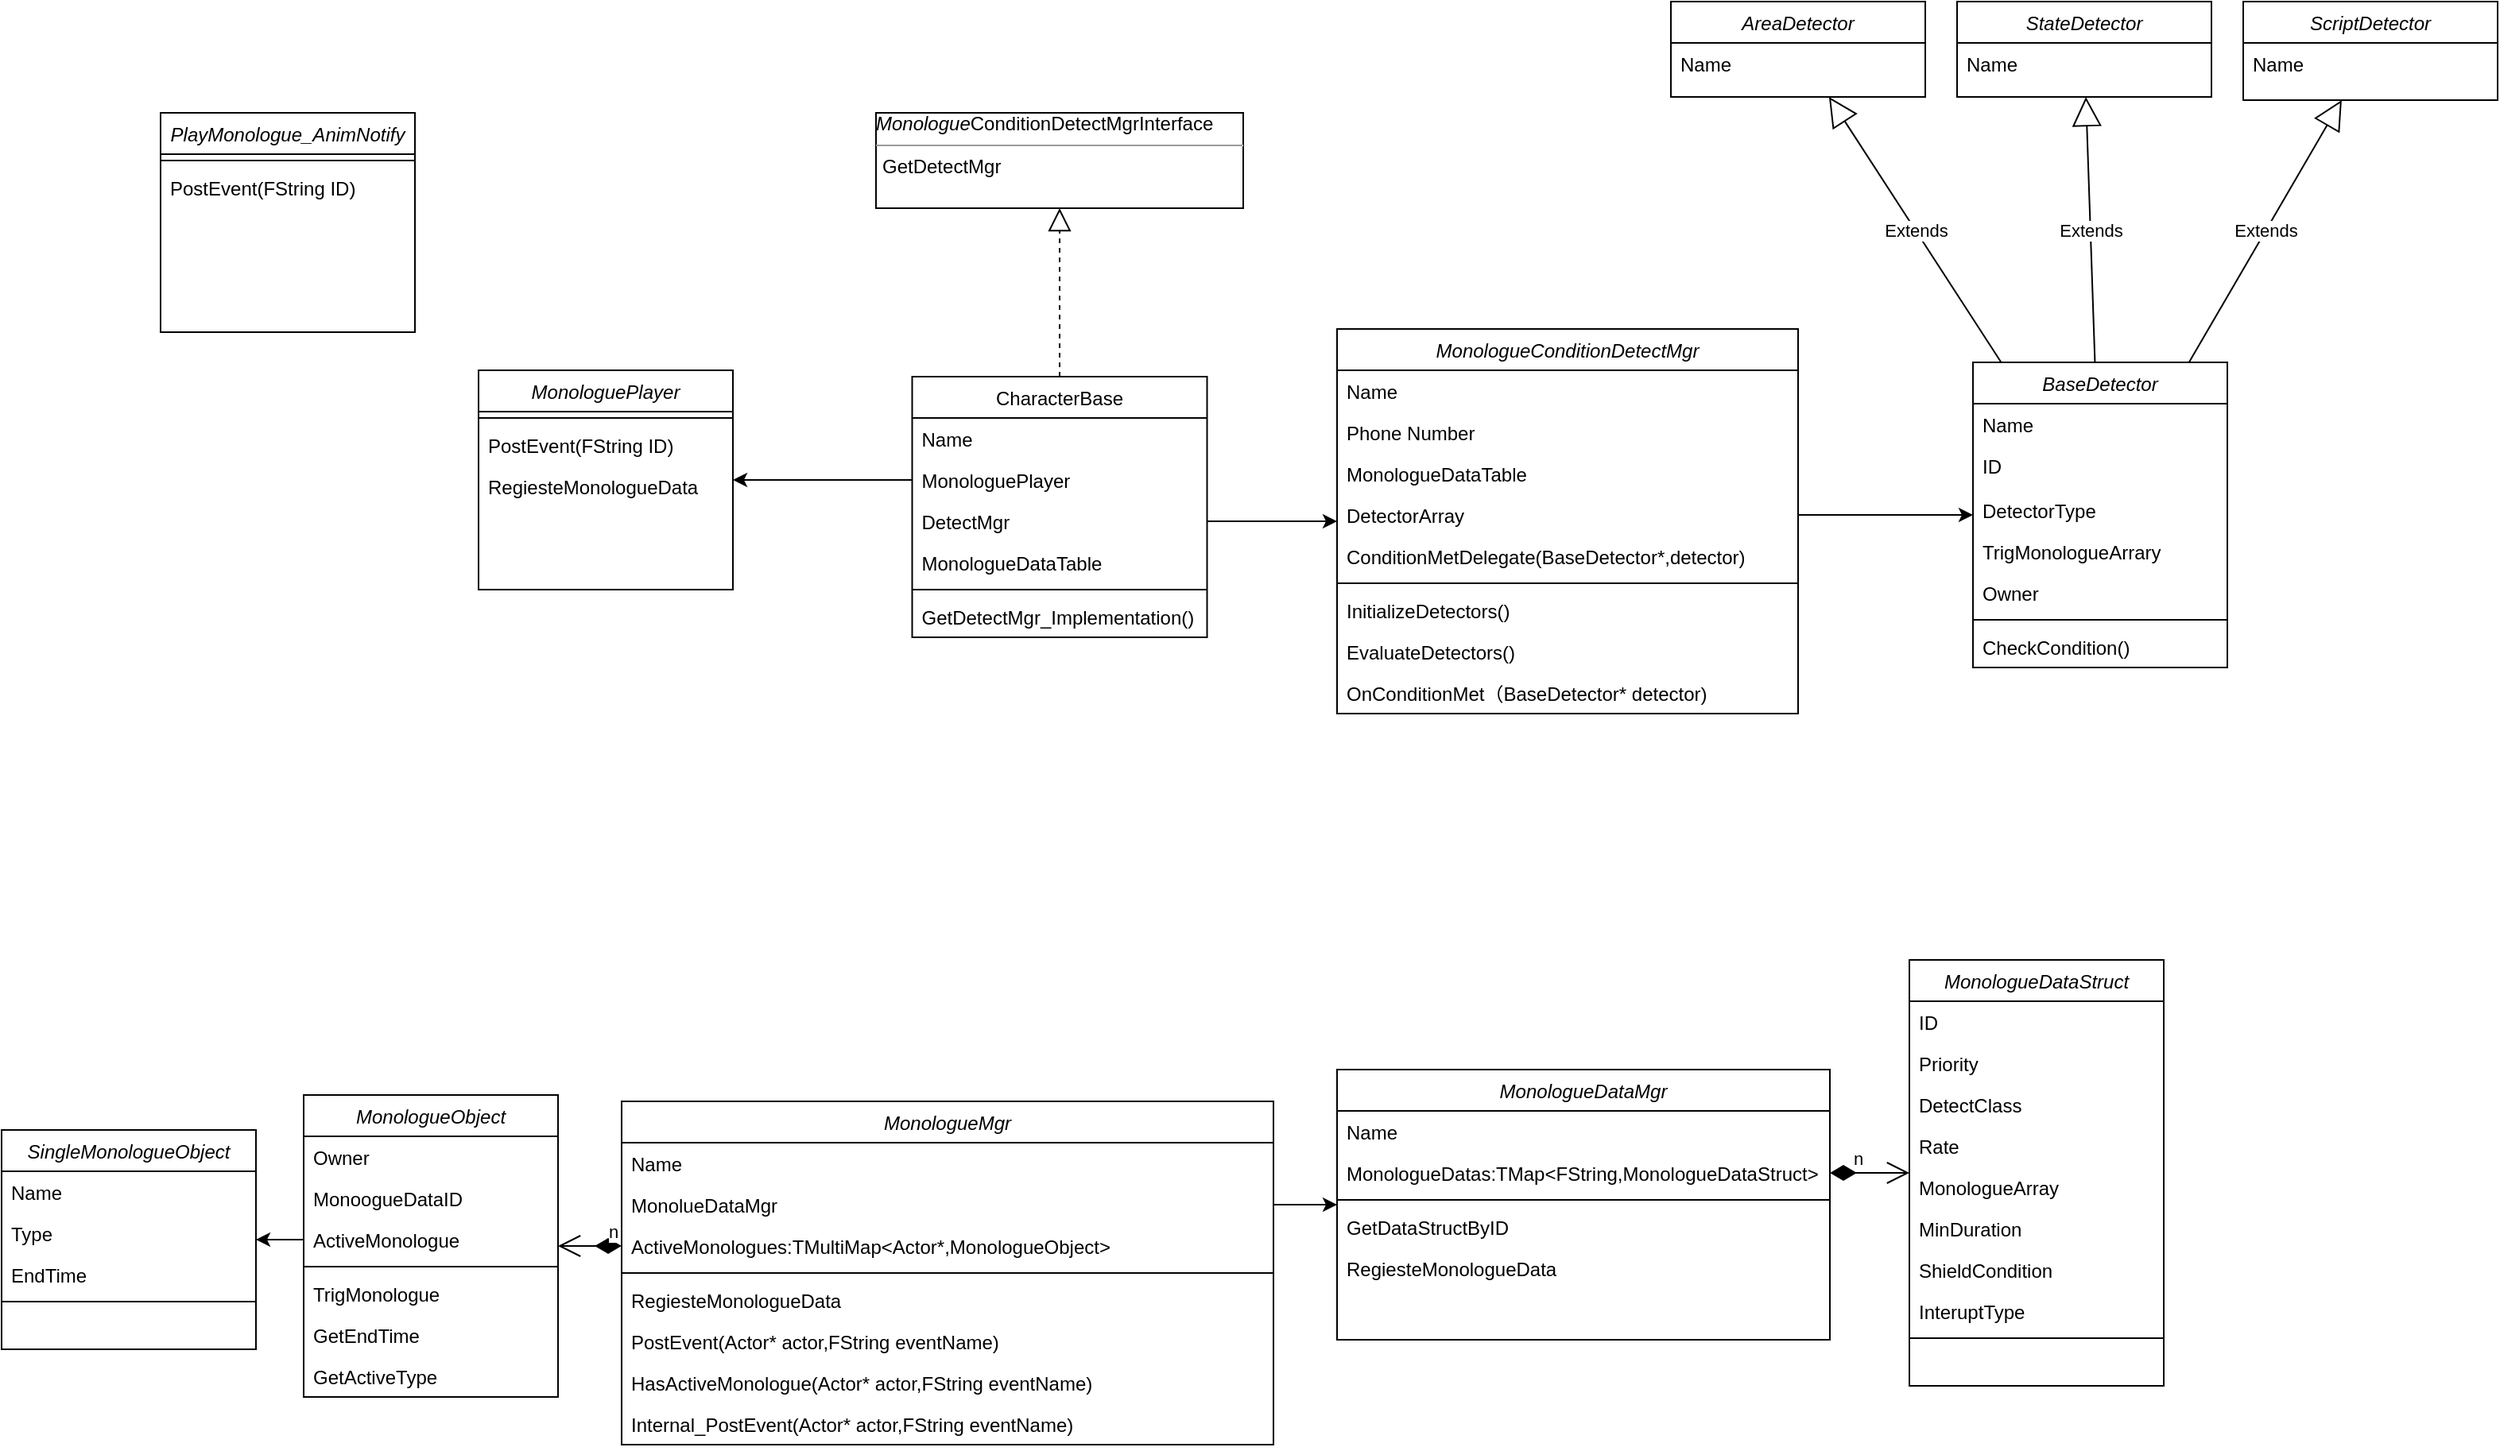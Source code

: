 <mxfile version="14.8.5" type="github">
  <diagram id="C5RBs43oDa-KdzZeNtuy" name="Page-1">
    <mxGraphModel dx="2062" dy="1122" grid="1" gridSize="10" guides="1" tooltips="1" connect="1" arrows="1" fold="1" page="1" pageScale="1" pageWidth="2339" pageHeight="3300" math="0" shadow="0">
      <root>
        <mxCell id="WIyWlLk6GJQsqaUBKTNV-0" />
        <mxCell id="WIyWlLk6GJQsqaUBKTNV-1" parent="WIyWlLk6GJQsqaUBKTNV-0" />
        <mxCell id="bIeI5xdJGliXpmMRXG91-0" value="BaseDetector" style="swimlane;fontStyle=2;align=center;verticalAlign=top;childLayout=stackLayout;horizontal=1;startSize=26;horizontalStack=0;resizeParent=1;resizeLast=0;collapsible=1;marginBottom=0;rounded=0;shadow=0;strokeWidth=1;" parent="WIyWlLk6GJQsqaUBKTNV-1" vertex="1">
          <mxGeometry x="1250" y="545" width="160" height="192" as="geometry">
            <mxRectangle x="230" y="140" width="160" height="26" as="alternateBounds" />
          </mxGeometry>
        </mxCell>
        <mxCell id="bIeI5xdJGliXpmMRXG91-1" value="Name" style="text;align=left;verticalAlign=top;spacingLeft=4;spacingRight=4;overflow=hidden;rotatable=0;points=[[0,0.5],[1,0.5]];portConstraint=eastwest;" parent="bIeI5xdJGliXpmMRXG91-0" vertex="1">
          <mxGeometry y="26" width="160" height="26" as="geometry" />
        </mxCell>
        <mxCell id="bIeI5xdJGliXpmMRXG91-2" value="ID" style="text;align=left;verticalAlign=top;spacingLeft=4;spacingRight=4;overflow=hidden;rotatable=0;points=[[0,0.5],[1,0.5]];portConstraint=eastwest;rounded=0;shadow=0;html=0;" parent="bIeI5xdJGliXpmMRXG91-0" vertex="1">
          <mxGeometry y="52" width="160" height="28" as="geometry" />
        </mxCell>
        <mxCell id="bIeI5xdJGliXpmMRXG91-3" value="DetectorType" style="text;align=left;verticalAlign=top;spacingLeft=4;spacingRight=4;overflow=hidden;rotatable=0;points=[[0,0.5],[1,0.5]];portConstraint=eastwest;rounded=0;shadow=0;html=0;" parent="bIeI5xdJGliXpmMRXG91-0" vertex="1">
          <mxGeometry y="80" width="160" height="26" as="geometry" />
        </mxCell>
        <mxCell id="qYk1q7BttTprT0gYipQH-22" value="TrigMonologueArrary" style="text;align=left;verticalAlign=top;spacingLeft=4;spacingRight=4;overflow=hidden;rotatable=0;points=[[0,0.5],[1,0.5]];portConstraint=eastwest;rounded=0;shadow=0;html=0;" vertex="1" parent="bIeI5xdJGliXpmMRXG91-0">
          <mxGeometry y="106" width="160" height="26" as="geometry" />
        </mxCell>
        <mxCell id="qYk1q7BttTprT0gYipQH-25" value="Owner" style="text;align=left;verticalAlign=top;spacingLeft=4;spacingRight=4;overflow=hidden;rotatable=0;points=[[0,0.5],[1,0.5]];portConstraint=eastwest;rounded=0;shadow=0;html=0;" vertex="1" parent="bIeI5xdJGliXpmMRXG91-0">
          <mxGeometry y="132" width="160" height="26" as="geometry" />
        </mxCell>
        <mxCell id="bIeI5xdJGliXpmMRXG91-4" value="" style="line;html=1;strokeWidth=1;align=left;verticalAlign=middle;spacingTop=-1;spacingLeft=3;spacingRight=3;rotatable=0;labelPosition=right;points=[];portConstraint=eastwest;" parent="bIeI5xdJGliXpmMRXG91-0" vertex="1">
          <mxGeometry y="158" width="160" height="8" as="geometry" />
        </mxCell>
        <mxCell id="bIeI5xdJGliXpmMRXG91-5" value="CheckCondition()" style="text;align=left;verticalAlign=top;spacingLeft=4;spacingRight=4;overflow=hidden;rotatable=0;points=[[0,0.5],[1,0.5]];portConstraint=eastwest;" parent="bIeI5xdJGliXpmMRXG91-0" vertex="1">
          <mxGeometry y="166" width="160" height="26" as="geometry" />
        </mxCell>
        <mxCell id="bIeI5xdJGliXpmMRXG91-8" value="&lt;span style=&quot;font-style: italic ; text-align: center&quot;&gt;Monologue&lt;/span&gt;&lt;span style=&quot;text-align: center&quot;&gt;ConditionDetectMgrInterface&lt;/span&gt;&lt;span style=&quot;font-style: italic ; text-align: center&quot;&gt;&lt;br&gt;&lt;/span&gt;&lt;hr size=&quot;1&quot;&gt;&lt;p style=&quot;margin: 0px ; margin-left: 4px&quot;&gt;&lt;/p&gt;&lt;p style=&quot;margin: 0px ; margin-left: 4px&quot;&gt;GetDetectMgr&lt;/p&gt;" style="verticalAlign=top;align=left;overflow=fill;fontSize=12;fontFamily=Helvetica;html=1;" parent="WIyWlLk6GJQsqaUBKTNV-1" vertex="1">
          <mxGeometry x="560" y="388" width="231" height="60" as="geometry" />
        </mxCell>
        <mxCell id="bIeI5xdJGliXpmMRXG91-10" value="MonologueDataMgr" style="swimlane;fontStyle=2;align=center;verticalAlign=top;childLayout=stackLayout;horizontal=1;startSize=26;horizontalStack=0;resizeParent=1;resizeLast=0;collapsible=1;marginBottom=0;rounded=0;shadow=0;strokeWidth=1;" parent="WIyWlLk6GJQsqaUBKTNV-1" vertex="1">
          <mxGeometry x="850" y="990" width="310" height="170" as="geometry">
            <mxRectangle x="230" y="140" width="160" height="26" as="alternateBounds" />
          </mxGeometry>
        </mxCell>
        <mxCell id="bIeI5xdJGliXpmMRXG91-11" value="Name" style="text;align=left;verticalAlign=top;spacingLeft=4;spacingRight=4;overflow=hidden;rotatable=0;points=[[0,0.5],[1,0.5]];portConstraint=eastwest;" parent="bIeI5xdJGliXpmMRXG91-10" vertex="1">
          <mxGeometry y="26" width="310" height="26" as="geometry" />
        </mxCell>
        <mxCell id="qYk1q7BttTprT0gYipQH-39" value="MonologueDatas:TMap&lt;FString,MonologueDataStruct&gt;" style="text;align=left;verticalAlign=top;spacingLeft=4;spacingRight=4;overflow=hidden;rotatable=0;points=[[0,0.5],[1,0.5]];portConstraint=eastwest;" vertex="1" parent="bIeI5xdJGliXpmMRXG91-10">
          <mxGeometry y="52" width="310" height="26" as="geometry" />
        </mxCell>
        <mxCell id="bIeI5xdJGliXpmMRXG91-14" value="" style="line;html=1;strokeWidth=1;align=left;verticalAlign=middle;spacingTop=-1;spacingLeft=3;spacingRight=3;rotatable=0;labelPosition=right;points=[];portConstraint=eastwest;" parent="bIeI5xdJGliXpmMRXG91-10" vertex="1">
          <mxGeometry y="78" width="310" height="8" as="geometry" />
        </mxCell>
        <mxCell id="bIeI5xdJGliXpmMRXG91-15" value="GetDataStructByID" style="text;align=left;verticalAlign=top;spacingLeft=4;spacingRight=4;overflow=hidden;rotatable=0;points=[[0,0.5],[1,0.5]];portConstraint=eastwest;" parent="bIeI5xdJGliXpmMRXG91-10" vertex="1">
          <mxGeometry y="86" width="310" height="26" as="geometry" />
        </mxCell>
        <mxCell id="qYk1q7BttTprT0gYipQH-67" value="RegiesteMonologueData" style="text;align=left;verticalAlign=top;spacingLeft=4;spacingRight=4;overflow=hidden;rotatable=0;points=[[0,0.5],[1,0.5]];portConstraint=eastwest;" vertex="1" parent="bIeI5xdJGliXpmMRXG91-10">
          <mxGeometry y="112" width="310" height="26" as="geometry" />
        </mxCell>
        <mxCell id="bIeI5xdJGliXpmMRXG91-16" value="MonologueMgr" style="swimlane;fontStyle=2;align=center;verticalAlign=top;childLayout=stackLayout;horizontal=1;startSize=26;horizontalStack=0;resizeParent=1;resizeLast=0;collapsible=1;marginBottom=0;rounded=0;shadow=0;strokeWidth=1;" parent="WIyWlLk6GJQsqaUBKTNV-1" vertex="1">
          <mxGeometry x="400" y="1010" width="410" height="216" as="geometry">
            <mxRectangle x="230" y="140" width="160" height="26" as="alternateBounds" />
          </mxGeometry>
        </mxCell>
        <mxCell id="bIeI5xdJGliXpmMRXG91-17" value="Name" style="text;align=left;verticalAlign=top;spacingLeft=4;spacingRight=4;overflow=hidden;rotatable=0;points=[[0,0.5],[1,0.5]];portConstraint=eastwest;" parent="bIeI5xdJGliXpmMRXG91-16" vertex="1">
          <mxGeometry y="26" width="410" height="26" as="geometry" />
        </mxCell>
        <mxCell id="qYk1q7BttTprT0gYipQH-38" value="MonolueDataMgr" style="text;align=left;verticalAlign=top;spacingLeft=4;spacingRight=4;overflow=hidden;rotatable=0;points=[[0,0.5],[1,0.5]];portConstraint=eastwest;" vertex="1" parent="bIeI5xdJGliXpmMRXG91-16">
          <mxGeometry y="52" width="410" height="26" as="geometry" />
        </mxCell>
        <mxCell id="qYk1q7BttTprT0gYipQH-62" value="ActiveMonologues:TMultiMap&lt;Actor*,MonologueObject&gt;" style="text;align=left;verticalAlign=top;spacingLeft=4;spacingRight=4;overflow=hidden;rotatable=0;points=[[0,0.5],[1,0.5]];portConstraint=eastwest;" vertex="1" parent="bIeI5xdJGliXpmMRXG91-16">
          <mxGeometry y="78" width="410" height="26" as="geometry" />
        </mxCell>
        <mxCell id="bIeI5xdJGliXpmMRXG91-20" value="" style="line;html=1;strokeWidth=1;align=left;verticalAlign=middle;spacingTop=-1;spacingLeft=3;spacingRight=3;rotatable=0;labelPosition=right;points=[];portConstraint=eastwest;" parent="bIeI5xdJGliXpmMRXG91-16" vertex="1">
          <mxGeometry y="104" width="410" height="8" as="geometry" />
        </mxCell>
        <mxCell id="qYk1q7BttTprT0gYipQH-66" value="RegiesteMonologueData" style="text;align=left;verticalAlign=top;spacingLeft=4;spacingRight=4;overflow=hidden;rotatable=0;points=[[0,0.5],[1,0.5]];portConstraint=eastwest;" vertex="1" parent="bIeI5xdJGliXpmMRXG91-16">
          <mxGeometry y="112" width="410" height="26" as="geometry" />
        </mxCell>
        <mxCell id="bIeI5xdJGliXpmMRXG91-21" value="PostEvent(Actor* actor,FString eventName)" style="text;align=left;verticalAlign=top;spacingLeft=4;spacingRight=4;overflow=hidden;rotatable=0;points=[[0,0.5],[1,0.5]];portConstraint=eastwest;" parent="bIeI5xdJGliXpmMRXG91-16" vertex="1">
          <mxGeometry y="138" width="410" height="26" as="geometry" />
        </mxCell>
        <mxCell id="qYk1q7BttTprT0gYipQH-73" value="HasActiveMonologue(Actor* actor,FString eventName)" style="text;align=left;verticalAlign=top;spacingLeft=4;spacingRight=4;overflow=hidden;rotatable=0;points=[[0,0.5],[1,0.5]];portConstraint=eastwest;" vertex="1" parent="bIeI5xdJGliXpmMRXG91-16">
          <mxGeometry y="164" width="410" height="26" as="geometry" />
        </mxCell>
        <mxCell id="qYk1q7BttTprT0gYipQH-76" value="Internal_PostEvent(Actor* actor,FString eventName)" style="text;align=left;verticalAlign=top;spacingLeft=4;spacingRight=4;overflow=hidden;rotatable=0;points=[[0,0.5],[1,0.5]];portConstraint=eastwest;" vertex="1" parent="bIeI5xdJGliXpmMRXG91-16">
          <mxGeometry y="190" width="410" height="26" as="geometry" />
        </mxCell>
        <mxCell id="bIeI5xdJGliXpmMRXG91-22" value="MonologueObject" style="swimlane;fontStyle=2;align=center;verticalAlign=top;childLayout=stackLayout;horizontal=1;startSize=26;horizontalStack=0;resizeParent=1;resizeLast=0;collapsible=1;marginBottom=0;rounded=0;shadow=0;strokeWidth=1;" parent="WIyWlLk6GJQsqaUBKTNV-1" vertex="1">
          <mxGeometry x="200" y="1006" width="160" height="190" as="geometry">
            <mxRectangle x="230" y="140" width="160" height="26" as="alternateBounds" />
          </mxGeometry>
        </mxCell>
        <mxCell id="qYk1q7BttTprT0gYipQH-74" value="Owner" style="text;align=left;verticalAlign=top;spacingLeft=4;spacingRight=4;overflow=hidden;rotatable=0;points=[[0,0.5],[1,0.5]];portConstraint=eastwest;" vertex="1" parent="bIeI5xdJGliXpmMRXG91-22">
          <mxGeometry y="26" width="160" height="26" as="geometry" />
        </mxCell>
        <mxCell id="qYk1q7BttTprT0gYipQH-75" value="MonoogueDataID" style="text;align=left;verticalAlign=top;spacingLeft=4;spacingRight=4;overflow=hidden;rotatable=0;points=[[0,0.5],[1,0.5]];portConstraint=eastwest;" vertex="1" parent="bIeI5xdJGliXpmMRXG91-22">
          <mxGeometry y="52" width="160" height="26" as="geometry" />
        </mxCell>
        <mxCell id="bIeI5xdJGliXpmMRXG91-23" value="ActiveMonologue" style="text;align=left;verticalAlign=top;spacingLeft=4;spacingRight=4;overflow=hidden;rotatable=0;points=[[0,0.5],[1,0.5]];portConstraint=eastwest;" parent="bIeI5xdJGliXpmMRXG91-22" vertex="1">
          <mxGeometry y="78" width="160" height="26" as="geometry" />
        </mxCell>
        <mxCell id="bIeI5xdJGliXpmMRXG91-26" value="" style="line;html=1;strokeWidth=1;align=left;verticalAlign=middle;spacingTop=-1;spacingLeft=3;spacingRight=3;rotatable=0;labelPosition=right;points=[];portConstraint=eastwest;" parent="bIeI5xdJGliXpmMRXG91-22" vertex="1">
          <mxGeometry y="104" width="160" height="8" as="geometry" />
        </mxCell>
        <mxCell id="bIeI5xdJGliXpmMRXG91-27" value="TrigMonologue" style="text;align=left;verticalAlign=top;spacingLeft=4;spacingRight=4;overflow=hidden;rotatable=0;points=[[0,0.5],[1,0.5]];portConstraint=eastwest;" parent="bIeI5xdJGliXpmMRXG91-22" vertex="1">
          <mxGeometry y="112" width="160" height="26" as="geometry" />
        </mxCell>
        <mxCell id="qYk1q7BttTprT0gYipQH-77" value="GetEndTime" style="text;align=left;verticalAlign=top;spacingLeft=4;spacingRight=4;overflow=hidden;rotatable=0;points=[[0,0.5],[1,0.5]];portConstraint=eastwest;" vertex="1" parent="bIeI5xdJGliXpmMRXG91-22">
          <mxGeometry y="138" width="160" height="26" as="geometry" />
        </mxCell>
        <mxCell id="qYk1q7BttTprT0gYipQH-78" value="GetActiveType" style="text;align=left;verticalAlign=top;spacingLeft=4;spacingRight=4;overflow=hidden;rotatable=0;points=[[0,0.5],[1,0.5]];portConstraint=eastwest;" vertex="1" parent="bIeI5xdJGliXpmMRXG91-22">
          <mxGeometry y="164" width="160" height="26" as="geometry" />
        </mxCell>
        <mxCell id="bIeI5xdJGliXpmMRXG91-28" value="SingleMonologueObject" style="swimlane;fontStyle=2;align=center;verticalAlign=top;childLayout=stackLayout;horizontal=1;startSize=26;horizontalStack=0;resizeParent=1;resizeLast=0;collapsible=1;marginBottom=0;rounded=0;shadow=0;strokeWidth=1;" parent="WIyWlLk6GJQsqaUBKTNV-1" vertex="1">
          <mxGeometry x="10" y="1028" width="160" height="138" as="geometry">
            <mxRectangle x="230" y="140" width="160" height="26" as="alternateBounds" />
          </mxGeometry>
        </mxCell>
        <mxCell id="bIeI5xdJGliXpmMRXG91-29" value="Name" style="text;align=left;verticalAlign=top;spacingLeft=4;spacingRight=4;overflow=hidden;rotatable=0;points=[[0,0.5],[1,0.5]];portConstraint=eastwest;" parent="bIeI5xdJGliXpmMRXG91-28" vertex="1">
          <mxGeometry y="26" width="160" height="26" as="geometry" />
        </mxCell>
        <mxCell id="qYk1q7BttTprT0gYipQH-45" value="Type" style="text;align=left;verticalAlign=top;spacingLeft=4;spacingRight=4;overflow=hidden;rotatable=0;points=[[0,0.5],[1,0.5]];portConstraint=eastwest;" vertex="1" parent="bIeI5xdJGliXpmMRXG91-28">
          <mxGeometry y="52" width="160" height="26" as="geometry" />
        </mxCell>
        <mxCell id="qYk1q7BttTprT0gYipQH-46" value="EndTime" style="text;align=left;verticalAlign=top;spacingLeft=4;spacingRight=4;overflow=hidden;rotatable=0;points=[[0,0.5],[1,0.5]];portConstraint=eastwest;" vertex="1" parent="bIeI5xdJGliXpmMRXG91-28">
          <mxGeometry y="78" width="160" height="26" as="geometry" />
        </mxCell>
        <mxCell id="bIeI5xdJGliXpmMRXG91-32" value="" style="line;html=1;strokeWidth=1;align=left;verticalAlign=middle;spacingTop=-1;spacingLeft=3;spacingRight=3;rotatable=0;labelPosition=right;points=[];portConstraint=eastwest;" parent="bIeI5xdJGliXpmMRXG91-28" vertex="1">
          <mxGeometry y="104" width="160" height="8" as="geometry" />
        </mxCell>
        <mxCell id="bIeI5xdJGliXpmMRXG91-34" value="MonologueDataStruct" style="swimlane;fontStyle=2;align=center;verticalAlign=top;childLayout=stackLayout;horizontal=1;startSize=26;horizontalStack=0;resizeParent=1;resizeLast=0;collapsible=1;marginBottom=0;rounded=0;shadow=0;strokeWidth=1;" parent="WIyWlLk6GJQsqaUBKTNV-1" vertex="1">
          <mxGeometry x="1210" y="921" width="160" height="268" as="geometry">
            <mxRectangle x="230" y="140" width="160" height="26" as="alternateBounds" />
          </mxGeometry>
        </mxCell>
        <mxCell id="bIeI5xdJGliXpmMRXG91-35" value="ID" style="text;align=left;verticalAlign=top;spacingLeft=4;spacingRight=4;overflow=hidden;rotatable=0;points=[[0,0.5],[1,0.5]];portConstraint=eastwest;" parent="bIeI5xdJGliXpmMRXG91-34" vertex="1">
          <mxGeometry y="26" width="160" height="26" as="geometry" />
        </mxCell>
        <mxCell id="bIeI5xdJGliXpmMRXG91-36" value="Priority" style="text;align=left;verticalAlign=top;spacingLeft=4;spacingRight=4;overflow=hidden;rotatable=0;points=[[0,0.5],[1,0.5]];portConstraint=eastwest;rounded=0;shadow=0;html=0;" parent="bIeI5xdJGliXpmMRXG91-34" vertex="1">
          <mxGeometry y="52" width="160" height="26" as="geometry" />
        </mxCell>
        <mxCell id="bIeI5xdJGliXpmMRXG91-37" value="DetectClass" style="text;align=left;verticalAlign=top;spacingLeft=4;spacingRight=4;overflow=hidden;rotatable=0;points=[[0,0.5],[1,0.5]];portConstraint=eastwest;rounded=0;shadow=0;html=0;" parent="bIeI5xdJGliXpmMRXG91-34" vertex="1">
          <mxGeometry y="78" width="160" height="26" as="geometry" />
        </mxCell>
        <mxCell id="bIeI5xdJGliXpmMRXG91-40" value="Rate" style="text;align=left;verticalAlign=top;spacingLeft=4;spacingRight=4;overflow=hidden;rotatable=0;points=[[0,0.5],[1,0.5]];portConstraint=eastwest;rounded=0;shadow=0;html=0;" parent="bIeI5xdJGliXpmMRXG91-34" vertex="1">
          <mxGeometry y="104" width="160" height="26" as="geometry" />
        </mxCell>
        <mxCell id="bIeI5xdJGliXpmMRXG91-41" value="MonologueArray" style="text;align=left;verticalAlign=top;spacingLeft=4;spacingRight=4;overflow=hidden;rotatable=0;points=[[0,0.5],[1,0.5]];portConstraint=eastwest;rounded=0;shadow=0;html=0;" parent="bIeI5xdJGliXpmMRXG91-34" vertex="1">
          <mxGeometry y="130" width="160" height="26" as="geometry" />
        </mxCell>
        <mxCell id="bIeI5xdJGliXpmMRXG91-42" value="MinDuration" style="text;align=left;verticalAlign=top;spacingLeft=4;spacingRight=4;overflow=hidden;rotatable=0;points=[[0,0.5],[1,0.5]];portConstraint=eastwest;rounded=0;shadow=0;html=0;" parent="bIeI5xdJGliXpmMRXG91-34" vertex="1">
          <mxGeometry y="156" width="160" height="26" as="geometry" />
        </mxCell>
        <mxCell id="bIeI5xdJGliXpmMRXG91-43" value="ShieldCondition" style="text;align=left;verticalAlign=top;spacingLeft=4;spacingRight=4;overflow=hidden;rotatable=0;points=[[0,0.5],[1,0.5]];portConstraint=eastwest;rounded=0;shadow=0;html=0;" parent="bIeI5xdJGliXpmMRXG91-34" vertex="1">
          <mxGeometry y="182" width="160" height="26" as="geometry" />
        </mxCell>
        <mxCell id="bIeI5xdJGliXpmMRXG91-44" value="InteruptType" style="text;align=left;verticalAlign=top;spacingLeft=4;spacingRight=4;overflow=hidden;rotatable=0;points=[[0,0.5],[1,0.5]];portConstraint=eastwest;rounded=0;shadow=0;html=0;" parent="bIeI5xdJGliXpmMRXG91-34" vertex="1">
          <mxGeometry y="208" width="160" height="26" as="geometry" />
        </mxCell>
        <mxCell id="bIeI5xdJGliXpmMRXG91-38" value="" style="line;html=1;strokeWidth=1;align=left;verticalAlign=middle;spacingTop=-1;spacingLeft=3;spacingRight=3;rotatable=0;labelPosition=right;points=[];portConstraint=eastwest;" parent="bIeI5xdJGliXpmMRXG91-34" vertex="1">
          <mxGeometry y="234" width="160" height="8" as="geometry" />
        </mxCell>
        <mxCell id="bIeI5xdJGliXpmMRXG91-45" value="MonologueConditionDetectMgr" style="swimlane;fontStyle=2;align=center;verticalAlign=top;childLayout=stackLayout;horizontal=1;startSize=26;horizontalStack=0;resizeParent=1;resizeLast=0;collapsible=1;marginBottom=0;rounded=0;shadow=0;strokeWidth=1;" parent="WIyWlLk6GJQsqaUBKTNV-1" vertex="1">
          <mxGeometry x="850" y="524" width="290" height="242" as="geometry">
            <mxRectangle x="230" y="140" width="160" height="26" as="alternateBounds" />
          </mxGeometry>
        </mxCell>
        <mxCell id="bIeI5xdJGliXpmMRXG91-46" value="Name" style="text;align=left;verticalAlign=top;spacingLeft=4;spacingRight=4;overflow=hidden;rotatable=0;points=[[0,0.5],[1,0.5]];portConstraint=eastwest;" parent="bIeI5xdJGliXpmMRXG91-45" vertex="1">
          <mxGeometry y="26" width="290" height="26" as="geometry" />
        </mxCell>
        <mxCell id="bIeI5xdJGliXpmMRXG91-47" value="Phone Number" style="text;align=left;verticalAlign=top;spacingLeft=4;spacingRight=4;overflow=hidden;rotatable=0;points=[[0,0.5],[1,0.5]];portConstraint=eastwest;rounded=0;shadow=0;html=0;" parent="bIeI5xdJGliXpmMRXG91-45" vertex="1">
          <mxGeometry y="52" width="290" height="26" as="geometry" />
        </mxCell>
        <mxCell id="bIeI5xdJGliXpmMRXG91-48" value="MonologueDataTable" style="text;align=left;verticalAlign=top;spacingLeft=4;spacingRight=4;overflow=hidden;rotatable=0;points=[[0,0.5],[1,0.5]];portConstraint=eastwest;rounded=0;shadow=0;html=0;" parent="bIeI5xdJGliXpmMRXG91-45" vertex="1">
          <mxGeometry y="78" width="290" height="26" as="geometry" />
        </mxCell>
        <mxCell id="qYk1q7BttTprT0gYipQH-23" value="DetectorArray" style="text;align=left;verticalAlign=top;spacingLeft=4;spacingRight=4;overflow=hidden;rotatable=0;points=[[0,0.5],[1,0.5]];portConstraint=eastwest;rounded=0;shadow=0;html=0;" vertex="1" parent="bIeI5xdJGliXpmMRXG91-45">
          <mxGeometry y="104" width="290" height="26" as="geometry" />
        </mxCell>
        <mxCell id="qYk1q7BttTprT0gYipQH-27" value="ConditionMetDelegate(BaseDetector*,detector)" style="text;align=left;verticalAlign=top;spacingLeft=4;spacingRight=4;overflow=hidden;rotatable=0;points=[[0,0.5],[1,0.5]];portConstraint=eastwest;rounded=0;shadow=0;html=0;" vertex="1" parent="bIeI5xdJGliXpmMRXG91-45">
          <mxGeometry y="130" width="290" height="26" as="geometry" />
        </mxCell>
        <mxCell id="bIeI5xdJGliXpmMRXG91-49" value="" style="line;html=1;strokeWidth=1;align=left;verticalAlign=middle;spacingTop=-1;spacingLeft=3;spacingRight=3;rotatable=0;labelPosition=right;points=[];portConstraint=eastwest;" parent="bIeI5xdJGliXpmMRXG91-45" vertex="1">
          <mxGeometry y="156" width="290" height="8" as="geometry" />
        </mxCell>
        <mxCell id="bIeI5xdJGliXpmMRXG91-50" value="InitializeDetectors()" style="text;align=left;verticalAlign=top;spacingLeft=4;spacingRight=4;overflow=hidden;rotatable=0;points=[[0,0.5],[1,0.5]];portConstraint=eastwest;" parent="bIeI5xdJGliXpmMRXG91-45" vertex="1">
          <mxGeometry y="164" width="290" height="26" as="geometry" />
        </mxCell>
        <mxCell id="qYk1q7BttTprT0gYipQH-26" value="EvaluateDetectors()" style="text;align=left;verticalAlign=top;spacingLeft=4;spacingRight=4;overflow=hidden;rotatable=0;points=[[0,0.5],[1,0.5]];portConstraint=eastwest;" vertex="1" parent="bIeI5xdJGliXpmMRXG91-45">
          <mxGeometry y="190" width="290" height="26" as="geometry" />
        </mxCell>
        <mxCell id="qYk1q7BttTprT0gYipQH-0" value="OnConditionMet（BaseDetector* detector)" style="text;align=left;verticalAlign=top;spacingLeft=4;spacingRight=4;overflow=hidden;rotatable=0;points=[[0,0.5],[1,0.5]];portConstraint=eastwest;" vertex="1" parent="bIeI5xdJGliXpmMRXG91-45">
          <mxGeometry y="216" width="290" height="26" as="geometry" />
        </mxCell>
        <mxCell id="qYk1q7BttTprT0gYipQH-1" value="CharacterBase" style="swimlane;fontStyle=0;align=center;verticalAlign=top;childLayout=stackLayout;horizontal=1;startSize=26;horizontalStack=0;resizeParent=1;resizeLast=0;collapsible=1;marginBottom=0;rounded=0;shadow=0;strokeWidth=1;" vertex="1" parent="WIyWlLk6GJQsqaUBKTNV-1">
          <mxGeometry x="582.75" y="554" width="185.5" height="164" as="geometry">
            <mxRectangle x="340" y="380" width="170" height="26" as="alternateBounds" />
          </mxGeometry>
        </mxCell>
        <mxCell id="qYk1q7BttTprT0gYipQH-2" value="Name" style="text;align=left;verticalAlign=top;spacingLeft=4;spacingRight=4;overflow=hidden;rotatable=0;points=[[0,0.5],[1,0.5]];portConstraint=eastwest;" vertex="1" parent="qYk1q7BttTprT0gYipQH-1">
          <mxGeometry y="26" width="185.5" height="26" as="geometry" />
        </mxCell>
        <mxCell id="qYk1q7BttTprT0gYipQH-49" value="MonologuePlayer" style="text;align=left;verticalAlign=top;spacingLeft=4;spacingRight=4;overflow=hidden;rotatable=0;points=[[0,0.5],[1,0.5]];portConstraint=eastwest;" vertex="1" parent="qYk1q7BttTprT0gYipQH-1">
          <mxGeometry y="52" width="185.5" height="26" as="geometry" />
        </mxCell>
        <mxCell id="qYk1q7BttTprT0gYipQH-32" value="DetectMgr" style="text;align=left;verticalAlign=top;spacingLeft=4;spacingRight=4;overflow=hidden;rotatable=0;points=[[0,0.5],[1,0.5]];portConstraint=eastwest;" vertex="1" parent="qYk1q7BttTprT0gYipQH-1">
          <mxGeometry y="78" width="185.5" height="26" as="geometry" />
        </mxCell>
        <mxCell id="qYk1q7BttTprT0gYipQH-55" value="MonologueDataTable" style="text;align=left;verticalAlign=top;spacingLeft=4;spacingRight=4;overflow=hidden;rotatable=0;points=[[0,0.5],[1,0.5]];portConstraint=eastwest;" vertex="1" parent="qYk1q7BttTprT0gYipQH-1">
          <mxGeometry y="104" width="185.5" height="26" as="geometry" />
        </mxCell>
        <mxCell id="qYk1q7BttTprT0gYipQH-3" value="" style="line;html=1;strokeWidth=1;align=left;verticalAlign=middle;spacingTop=-1;spacingLeft=3;spacingRight=3;rotatable=0;labelPosition=right;points=[];portConstraint=eastwest;" vertex="1" parent="qYk1q7BttTprT0gYipQH-1">
          <mxGeometry y="130" width="185.5" height="8" as="geometry" />
        </mxCell>
        <mxCell id="zkfFHV4jXpPFQw0GAbJ--14" value="GetDetectMgr_Implementation()" style="text;align=left;verticalAlign=top;spacingLeft=4;spacingRight=4;overflow=hidden;rotatable=0;points=[[0,0.5],[1,0.5]];portConstraint=eastwest;" parent="qYk1q7BttTprT0gYipQH-1" vertex="1">
          <mxGeometry y="138" width="185.5" height="26" as="geometry" />
        </mxCell>
        <mxCell id="qYk1q7BttTprT0gYipQH-4" value="AreaDetector" style="swimlane;fontStyle=2;align=center;verticalAlign=top;childLayout=stackLayout;horizontal=1;startSize=26;horizontalStack=0;resizeParent=1;resizeLast=0;collapsible=1;marginBottom=0;rounded=0;shadow=0;strokeWidth=1;" vertex="1" parent="WIyWlLk6GJQsqaUBKTNV-1">
          <mxGeometry x="1060" y="318" width="160" height="60" as="geometry">
            <mxRectangle x="230" y="140" width="160" height="26" as="alternateBounds" />
          </mxGeometry>
        </mxCell>
        <mxCell id="qYk1q7BttTprT0gYipQH-5" value="Name" style="text;align=left;verticalAlign=top;spacingLeft=4;spacingRight=4;overflow=hidden;rotatable=0;points=[[0,0.5],[1,0.5]];portConstraint=eastwest;" vertex="1" parent="qYk1q7BttTprT0gYipQH-4">
          <mxGeometry y="26" width="160" height="26" as="geometry" />
        </mxCell>
        <mxCell id="qYk1q7BttTprT0gYipQH-10" value="StateDetector" style="swimlane;fontStyle=2;align=center;verticalAlign=top;childLayout=stackLayout;horizontal=1;startSize=26;horizontalStack=0;resizeParent=1;resizeLast=0;collapsible=1;marginBottom=0;rounded=0;shadow=0;strokeWidth=1;" vertex="1" parent="WIyWlLk6GJQsqaUBKTNV-1">
          <mxGeometry x="1240" y="318" width="160" height="60" as="geometry">
            <mxRectangle x="230" y="140" width="160" height="26" as="alternateBounds" />
          </mxGeometry>
        </mxCell>
        <mxCell id="qYk1q7BttTprT0gYipQH-11" value="Name" style="text;align=left;verticalAlign=top;spacingLeft=4;spacingRight=4;overflow=hidden;rotatable=0;points=[[0,0.5],[1,0.5]];portConstraint=eastwest;" vertex="1" parent="qYk1q7BttTprT0gYipQH-10">
          <mxGeometry y="26" width="160" height="26" as="geometry" />
        </mxCell>
        <mxCell id="qYk1q7BttTprT0gYipQH-16" value="ScriptDetector" style="swimlane;fontStyle=2;align=center;verticalAlign=top;childLayout=stackLayout;horizontal=1;startSize=26;horizontalStack=0;resizeParent=1;resizeLast=0;collapsible=1;marginBottom=0;rounded=0;shadow=0;strokeWidth=1;" vertex="1" parent="WIyWlLk6GJQsqaUBKTNV-1">
          <mxGeometry x="1420" y="318" width="160" height="62" as="geometry">
            <mxRectangle x="230" y="140" width="160" height="26" as="alternateBounds" />
          </mxGeometry>
        </mxCell>
        <mxCell id="qYk1q7BttTprT0gYipQH-17" value="Name" style="text;align=left;verticalAlign=top;spacingLeft=4;spacingRight=4;overflow=hidden;rotatable=0;points=[[0,0.5],[1,0.5]];portConstraint=eastwest;" vertex="1" parent="qYk1q7BttTprT0gYipQH-16">
          <mxGeometry y="26" width="160" height="26" as="geometry" />
        </mxCell>
        <mxCell id="qYk1q7BttTprT0gYipQH-28" value="" style="endArrow=block;dashed=1;endFill=0;endSize=12;html=1;" edge="1" parent="WIyWlLk6GJQsqaUBKTNV-1" source="qYk1q7BttTprT0gYipQH-1" target="bIeI5xdJGliXpmMRXG91-8">
          <mxGeometry width="160" relative="1" as="geometry">
            <mxPoint x="590" y="570" as="sourcePoint" />
            <mxPoint x="750" y="570" as="targetPoint" />
          </mxGeometry>
        </mxCell>
        <mxCell id="qYk1q7BttTprT0gYipQH-33" value="" style="edgeStyle=orthogonalEdgeStyle;rounded=0;orthogonalLoop=1;jettySize=auto;html=1;" edge="1" parent="WIyWlLk6GJQsqaUBKTNV-1" source="qYk1q7BttTprT0gYipQH-32" target="bIeI5xdJGliXpmMRXG91-45">
          <mxGeometry relative="1" as="geometry" />
        </mxCell>
        <mxCell id="qYk1q7BttTprT0gYipQH-34" value="" style="edgeStyle=orthogonalEdgeStyle;rounded=0;orthogonalLoop=1;jettySize=auto;html=1;" edge="1" parent="WIyWlLk6GJQsqaUBKTNV-1" source="qYk1q7BttTprT0gYipQH-23" target="bIeI5xdJGliXpmMRXG91-0">
          <mxGeometry relative="1" as="geometry" />
        </mxCell>
        <mxCell id="qYk1q7BttTprT0gYipQH-35" value="Extends" style="endArrow=block;endSize=16;endFill=0;html=1;" edge="1" parent="WIyWlLk6GJQsqaUBKTNV-1" source="bIeI5xdJGliXpmMRXG91-0" target="qYk1q7BttTprT0gYipQH-10">
          <mxGeometry width="160" relative="1" as="geometry">
            <mxPoint x="1352.302" y="663" as="sourcePoint" />
            <mxPoint x="1350.002" y="490" as="targetPoint" />
          </mxGeometry>
        </mxCell>
        <mxCell id="qYk1q7BttTprT0gYipQH-36" value="Extends" style="endArrow=block;endSize=16;endFill=0;html=1;" edge="1" parent="WIyWlLk6GJQsqaUBKTNV-1" source="bIeI5xdJGliXpmMRXG91-0" target="qYk1q7BttTprT0gYipQH-4">
          <mxGeometry width="160" relative="1" as="geometry">
            <mxPoint x="497.872" y="909" as="sourcePoint" />
            <mxPoint x="495.572" y="736" as="targetPoint" />
          </mxGeometry>
        </mxCell>
        <mxCell id="qYk1q7BttTprT0gYipQH-37" value="Extends" style="endArrow=block;endSize=16;endFill=0;html=1;" edge="1" parent="WIyWlLk6GJQsqaUBKTNV-1" source="bIeI5xdJGliXpmMRXG91-0" target="qYk1q7BttTprT0gYipQH-16">
          <mxGeometry width="160" relative="1" as="geometry">
            <mxPoint x="507.872" y="919" as="sourcePoint" />
            <mxPoint x="505.572" y="746" as="targetPoint" />
          </mxGeometry>
        </mxCell>
        <mxCell id="qYk1q7BttTprT0gYipQH-43" value="n" style="endArrow=open;html=1;endSize=12;startArrow=diamondThin;startSize=14;startFill=1;edgeStyle=orthogonalEdgeStyle;align=left;verticalAlign=bottom;" edge="1" parent="WIyWlLk6GJQsqaUBKTNV-1" source="qYk1q7BttTprT0gYipQH-39" target="bIeI5xdJGliXpmMRXG91-34">
          <mxGeometry x="-0.5" relative="1" as="geometry">
            <mxPoint x="1730" y="1395.998" as="sourcePoint" />
            <mxPoint x="1850" y="1395.998" as="targetPoint" />
            <mxPoint as="offset" />
          </mxGeometry>
        </mxCell>
        <mxCell id="qYk1q7BttTprT0gYipQH-44" value="" style="edgeStyle=orthogonalEdgeStyle;rounded=0;orthogonalLoop=1;jettySize=auto;html=1;" edge="1" parent="WIyWlLk6GJQsqaUBKTNV-1" source="bIeI5xdJGliXpmMRXG91-23" target="bIeI5xdJGliXpmMRXG91-28">
          <mxGeometry relative="1" as="geometry">
            <mxPoint x="10" y="1106" as="targetPoint" />
          </mxGeometry>
        </mxCell>
        <mxCell id="qYk1q7BttTprT0gYipQH-47" value="n" style="endArrow=open;html=1;endSize=12;startArrow=diamondThin;startSize=14;startFill=1;edgeStyle=orthogonalEdgeStyle;align=left;verticalAlign=bottom;" edge="1" parent="WIyWlLk6GJQsqaUBKTNV-1" source="qYk1q7BttTprT0gYipQH-62" target="bIeI5xdJGliXpmMRXG91-22">
          <mxGeometry x="-0.5" relative="1" as="geometry">
            <mxPoint x="140" y="755" as="sourcePoint" />
            <mxPoint x="-10" y="755" as="targetPoint" />
            <mxPoint as="offset" />
          </mxGeometry>
        </mxCell>
        <mxCell id="qYk1q7BttTprT0gYipQH-50" value="MonologuePlayer" style="swimlane;fontStyle=2;align=center;verticalAlign=top;childLayout=stackLayout;horizontal=1;startSize=26;horizontalStack=0;resizeParent=1;resizeLast=0;collapsible=1;marginBottom=0;rounded=0;shadow=0;strokeWidth=1;" vertex="1" parent="WIyWlLk6GJQsqaUBKTNV-1">
          <mxGeometry x="310" y="550" width="160" height="138" as="geometry">
            <mxRectangle x="230" y="140" width="160" height="26" as="alternateBounds" />
          </mxGeometry>
        </mxCell>
        <mxCell id="qYk1q7BttTprT0gYipQH-52" value="" style="line;html=1;strokeWidth=1;align=left;verticalAlign=middle;spacingTop=-1;spacingLeft=3;spacingRight=3;rotatable=0;labelPosition=right;points=[];portConstraint=eastwest;" vertex="1" parent="qYk1q7BttTprT0gYipQH-50">
          <mxGeometry y="26" width="160" height="8" as="geometry" />
        </mxCell>
        <mxCell id="qYk1q7BttTprT0gYipQH-53" value="PostEvent(FString ID)" style="text;align=left;verticalAlign=top;spacingLeft=4;spacingRight=4;overflow=hidden;rotatable=0;points=[[0,0.5],[1,0.5]];portConstraint=eastwest;" vertex="1" parent="qYk1q7BttTprT0gYipQH-50">
          <mxGeometry y="34" width="160" height="26" as="geometry" />
        </mxCell>
        <mxCell id="qYk1q7BttTprT0gYipQH-57" value="RegiesteMonologueData" style="text;align=left;verticalAlign=top;spacingLeft=4;spacingRight=4;overflow=hidden;rotatable=0;points=[[0,0.5],[1,0.5]];portConstraint=eastwest;" vertex="1" parent="qYk1q7BttTprT0gYipQH-50">
          <mxGeometry y="60" width="160" height="26" as="geometry" />
        </mxCell>
        <mxCell id="qYk1q7BttTprT0gYipQH-54" value="" style="edgeStyle=orthogonalEdgeStyle;rounded=0;orthogonalLoop=1;jettySize=auto;html=1;" edge="1" parent="WIyWlLk6GJQsqaUBKTNV-1" source="qYk1q7BttTprT0gYipQH-49" target="qYk1q7BttTprT0gYipQH-50">
          <mxGeometry relative="1" as="geometry">
            <mxPoint x="778.25" y="681" as="sourcePoint" />
            <mxPoint x="860" y="655" as="targetPoint" />
          </mxGeometry>
        </mxCell>
        <mxCell id="qYk1q7BttTprT0gYipQH-63" value="" style="edgeStyle=orthogonalEdgeStyle;rounded=0;orthogonalLoop=1;jettySize=auto;html=1;" edge="1" parent="WIyWlLk6GJQsqaUBKTNV-1" source="qYk1q7BttTprT0gYipQH-38" target="bIeI5xdJGliXpmMRXG91-10">
          <mxGeometry relative="1" as="geometry">
            <mxPoint x="778.25" y="655.0" as="sourcePoint" />
            <mxPoint x="860" y="655.0" as="targetPoint" />
          </mxGeometry>
        </mxCell>
        <mxCell id="qYk1q7BttTprT0gYipQH-69" value="PlayMonologue_AnimNotify" style="swimlane;fontStyle=2;align=center;verticalAlign=top;childLayout=stackLayout;horizontal=1;startSize=26;horizontalStack=0;resizeParent=1;resizeLast=0;collapsible=1;marginBottom=0;rounded=0;shadow=0;strokeWidth=1;" vertex="1" parent="WIyWlLk6GJQsqaUBKTNV-1">
          <mxGeometry x="110" y="388" width="160" height="138" as="geometry">
            <mxRectangle x="230" y="140" width="160" height="26" as="alternateBounds" />
          </mxGeometry>
        </mxCell>
        <mxCell id="qYk1q7BttTprT0gYipQH-70" value="" style="line;html=1;strokeWidth=1;align=left;verticalAlign=middle;spacingTop=-1;spacingLeft=3;spacingRight=3;rotatable=0;labelPosition=right;points=[];portConstraint=eastwest;" vertex="1" parent="qYk1q7BttTprT0gYipQH-69">
          <mxGeometry y="26" width="160" height="8" as="geometry" />
        </mxCell>
        <mxCell id="qYk1q7BttTprT0gYipQH-71" value="PostEvent(FString ID)" style="text;align=left;verticalAlign=top;spacingLeft=4;spacingRight=4;overflow=hidden;rotatable=0;points=[[0,0.5],[1,0.5]];portConstraint=eastwest;" vertex="1" parent="qYk1q7BttTprT0gYipQH-69">
          <mxGeometry y="34" width="160" height="26" as="geometry" />
        </mxCell>
      </root>
    </mxGraphModel>
  </diagram>
</mxfile>
